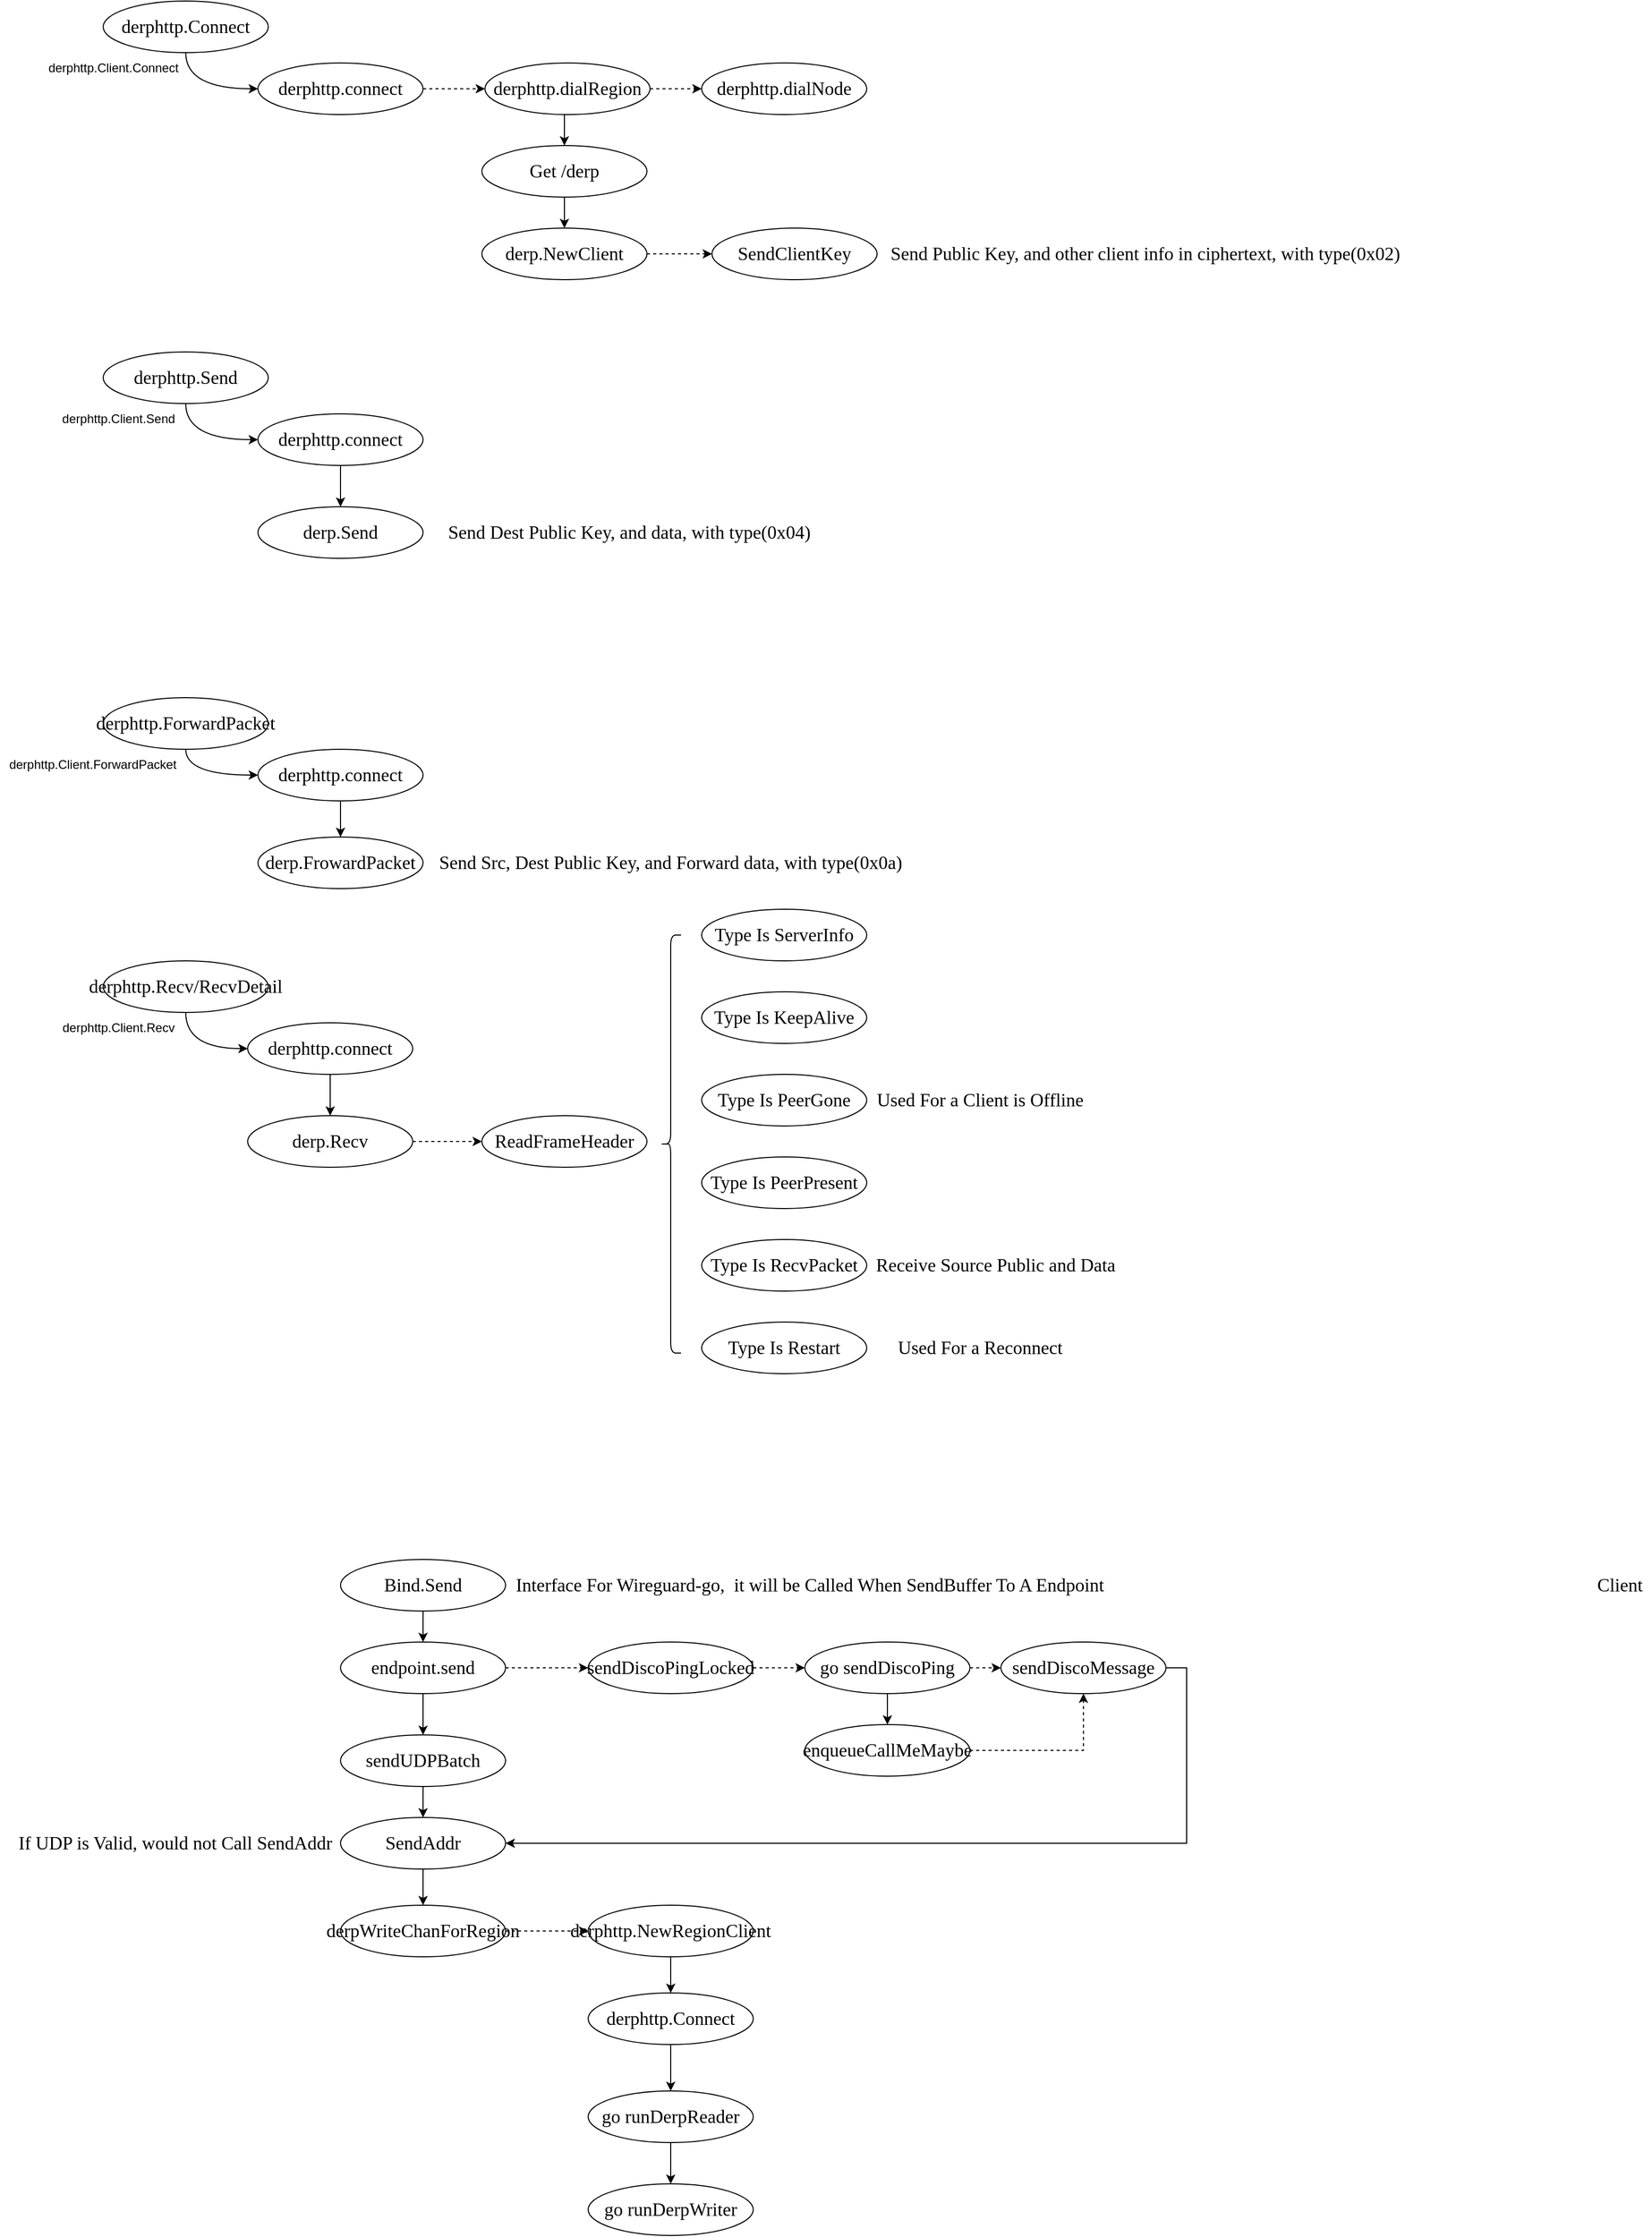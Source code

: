 <mxfile version="24.8.0">
  <diagram name="第 1 页" id="boaGlC_A0SEjg5snhlWo">
    <mxGraphModel dx="2074" dy="2267" grid="1" gridSize="10" guides="1" tooltips="1" connect="1" arrows="1" fold="1" page="1" pageScale="1" pageWidth="827" pageHeight="1169" math="0" shadow="0">
      <root>
        <mxCell id="0" />
        <mxCell id="1" parent="0" />
        <mxCell id="HHnwj9ZDeLS21Np8BCJO-74" value="" style="group" parent="1" vertex="1" connectable="0">
          <mxGeometry x="210" y="-1120" width="1370" height="1330" as="geometry" />
        </mxCell>
        <mxCell id="HHnwj9ZDeLS21Np8BCJO-12" style="edgeStyle=orthogonalEdgeStyle;rounded=0;orthogonalLoop=1;jettySize=auto;html=1;exitX=0.5;exitY=1;exitDx=0;exitDy=0;entryX=0;entryY=0.5;entryDx=0;entryDy=0;curved=1;" parent="HHnwj9ZDeLS21Np8BCJO-74" source="HHnwj9ZDeLS21Np8BCJO-9" target="HHnwj9ZDeLS21Np8BCJO-11" edge="1">
          <mxGeometry relative="1" as="geometry" />
        </mxCell>
        <mxCell id="HHnwj9ZDeLS21Np8BCJO-9" value="&lt;font style=&quot;font-size: 18px;&quot; face=&quot;Times New Roman&quot;&gt;derphttp.Connect&lt;/font&gt;" style="ellipse;whiteSpace=wrap;html=1;" parent="HHnwj9ZDeLS21Np8BCJO-74" vertex="1">
          <mxGeometry x="100" width="160" height="50" as="geometry" />
        </mxCell>
        <mxCell id="HHnwj9ZDeLS21Np8BCJO-27" style="edgeStyle=orthogonalEdgeStyle;rounded=0;orthogonalLoop=1;jettySize=auto;html=1;exitX=1;exitY=0.5;exitDx=0;exitDy=0;entryX=0;entryY=0.5;entryDx=0;entryDy=0;dashed=1;" parent="HHnwj9ZDeLS21Np8BCJO-74" source="HHnwj9ZDeLS21Np8BCJO-11" target="HHnwj9ZDeLS21Np8BCJO-18" edge="1">
          <mxGeometry relative="1" as="geometry" />
        </mxCell>
        <mxCell id="HHnwj9ZDeLS21Np8BCJO-11" value="&lt;font style=&quot;font-size: 18px;&quot; face=&quot;Times New Roman&quot;&gt;derphttp.connect&lt;/font&gt;" style="ellipse;whiteSpace=wrap;html=1;" parent="HHnwj9ZDeLS21Np8BCJO-74" vertex="1">
          <mxGeometry x="250" y="60" width="160" height="50" as="geometry" />
        </mxCell>
        <mxCell id="HHnwj9ZDeLS21Np8BCJO-14" value="derphttp.Client.Connect" style="text;html=1;align=center;verticalAlign=middle;whiteSpace=wrap;rounded=0;" parent="HHnwj9ZDeLS21Np8BCJO-74" vertex="1">
          <mxGeometry x="40" y="50" width="140" height="30" as="geometry" />
        </mxCell>
        <mxCell id="HHnwj9ZDeLS21Np8BCJO-25" style="edgeStyle=orthogonalEdgeStyle;rounded=0;orthogonalLoop=1;jettySize=auto;html=1;exitX=0.5;exitY=1;exitDx=0;exitDy=0;entryX=0.5;entryY=0;entryDx=0;entryDy=0;" parent="HHnwj9ZDeLS21Np8BCJO-74" source="HHnwj9ZDeLS21Np8BCJO-18" target="HHnwj9ZDeLS21Np8BCJO-19" edge="1">
          <mxGeometry relative="1" as="geometry" />
        </mxCell>
        <mxCell id="HHnwj9ZDeLS21Np8BCJO-29" style="edgeStyle=orthogonalEdgeStyle;rounded=0;orthogonalLoop=1;jettySize=auto;html=1;exitX=1;exitY=0.5;exitDx=0;exitDy=0;entryX=0;entryY=0.5;entryDx=0;entryDy=0;dashed=1;" parent="HHnwj9ZDeLS21Np8BCJO-74" source="HHnwj9ZDeLS21Np8BCJO-18" target="HHnwj9ZDeLS21Np8BCJO-28" edge="1">
          <mxGeometry relative="1" as="geometry" />
        </mxCell>
        <mxCell id="HHnwj9ZDeLS21Np8BCJO-18" value="&lt;font style=&quot;font-size: 18px;&quot; face=&quot;Times New Roman&quot;&gt;derphttp.dialRegion&lt;/font&gt;" style="ellipse;whiteSpace=wrap;html=1;" parent="HHnwj9ZDeLS21Np8BCJO-74" vertex="1">
          <mxGeometry x="470" y="60" width="160" height="50" as="geometry" />
        </mxCell>
        <mxCell id="HHnwj9ZDeLS21Np8BCJO-26" style="edgeStyle=orthogonalEdgeStyle;rounded=0;orthogonalLoop=1;jettySize=auto;html=1;exitX=0.5;exitY=1;exitDx=0;exitDy=0;entryX=0.5;entryY=0;entryDx=0;entryDy=0;" parent="HHnwj9ZDeLS21Np8BCJO-74" source="HHnwj9ZDeLS21Np8BCJO-19" target="HHnwj9ZDeLS21Np8BCJO-20" edge="1">
          <mxGeometry relative="1" as="geometry" />
        </mxCell>
        <mxCell id="HHnwj9ZDeLS21Np8BCJO-19" value="&lt;font style=&quot;font-size: 18px;&quot; face=&quot;Times New Roman&quot;&gt;Get /derp&lt;/font&gt;" style="ellipse;whiteSpace=wrap;html=1;" parent="HHnwj9ZDeLS21Np8BCJO-74" vertex="1">
          <mxGeometry x="467" y="140" width="160" height="50" as="geometry" />
        </mxCell>
        <mxCell id="HHnwj9ZDeLS21Np8BCJO-24" style="edgeStyle=orthogonalEdgeStyle;rounded=0;orthogonalLoop=1;jettySize=auto;html=1;exitX=1;exitY=0.5;exitDx=0;exitDy=0;entryX=0;entryY=0.5;entryDx=0;entryDy=0;dashed=1;" parent="HHnwj9ZDeLS21Np8BCJO-74" source="HHnwj9ZDeLS21Np8BCJO-20" target="HHnwj9ZDeLS21Np8BCJO-21" edge="1">
          <mxGeometry relative="1" as="geometry" />
        </mxCell>
        <mxCell id="HHnwj9ZDeLS21Np8BCJO-20" value="&lt;span style=&quot;font-family: &amp;quot;Times New Roman&amp;quot;; font-size: 18px;&quot;&gt;derp.NewClient&lt;/span&gt;" style="ellipse;whiteSpace=wrap;html=1;" parent="HHnwj9ZDeLS21Np8BCJO-74" vertex="1">
          <mxGeometry x="467" y="220" width="160" height="50" as="geometry" />
        </mxCell>
        <mxCell id="HHnwj9ZDeLS21Np8BCJO-21" value="&lt;span style=&quot;font-family: &amp;quot;Times New Roman&amp;quot;; font-size: 18px;&quot;&gt;SendClientKey&lt;/span&gt;" style="ellipse;whiteSpace=wrap;html=1;" parent="HHnwj9ZDeLS21Np8BCJO-74" vertex="1">
          <mxGeometry x="690" y="220" width="160" height="50" as="geometry" />
        </mxCell>
        <mxCell id="HHnwj9ZDeLS21Np8BCJO-23" value="&lt;font style=&quot;font-size: 18px;&quot; face=&quot;Times New Roman&quot;&gt;Send Public Key, and other client info in ciphertext, with type(0x02)&lt;/font&gt;" style="text;html=1;align=center;verticalAlign=middle;whiteSpace=wrap;rounded=0;" parent="HHnwj9ZDeLS21Np8BCJO-74" vertex="1">
          <mxGeometry x="850" y="230" width="520" height="30" as="geometry" />
        </mxCell>
        <mxCell id="HHnwj9ZDeLS21Np8BCJO-28" value="&lt;font style=&quot;font-size: 18px;&quot; face=&quot;Times New Roman&quot;&gt;derphttp.dialNode&lt;/font&gt;" style="ellipse;whiteSpace=wrap;html=1;" parent="HHnwj9ZDeLS21Np8BCJO-74" vertex="1">
          <mxGeometry x="680" y="60" width="160" height="50" as="geometry" />
        </mxCell>
        <mxCell id="HHnwj9ZDeLS21Np8BCJO-33" style="edgeStyle=orthogonalEdgeStyle;rounded=0;orthogonalLoop=1;jettySize=auto;html=1;exitX=0.5;exitY=1;exitDx=0;exitDy=0;entryX=0;entryY=0.5;entryDx=0;entryDy=0;curved=1;" parent="HHnwj9ZDeLS21Np8BCJO-74" source="HHnwj9ZDeLS21Np8BCJO-30" target="HHnwj9ZDeLS21Np8BCJO-32" edge="1">
          <mxGeometry relative="1" as="geometry" />
        </mxCell>
        <mxCell id="HHnwj9ZDeLS21Np8BCJO-30" value="&lt;font style=&quot;font-size: 18px;&quot; face=&quot;Times New Roman&quot;&gt;derphttp.Send&lt;/font&gt;" style="ellipse;whiteSpace=wrap;html=1;" parent="HHnwj9ZDeLS21Np8BCJO-74" vertex="1">
          <mxGeometry x="100" y="340" width="160" height="50" as="geometry" />
        </mxCell>
        <mxCell id="HHnwj9ZDeLS21Np8BCJO-36" style="edgeStyle=orthogonalEdgeStyle;rounded=0;orthogonalLoop=1;jettySize=auto;html=1;exitX=0.5;exitY=1;exitDx=0;exitDy=0;entryX=0.5;entryY=0;entryDx=0;entryDy=0;" parent="HHnwj9ZDeLS21Np8BCJO-74" source="HHnwj9ZDeLS21Np8BCJO-32" target="HHnwj9ZDeLS21Np8BCJO-35" edge="1">
          <mxGeometry relative="1" as="geometry" />
        </mxCell>
        <mxCell id="HHnwj9ZDeLS21Np8BCJO-32" value="&lt;font style=&quot;font-size: 18px;&quot; face=&quot;Times New Roman&quot;&gt;derphttp.connect&lt;/font&gt;" style="ellipse;whiteSpace=wrap;html=1;" parent="HHnwj9ZDeLS21Np8BCJO-74" vertex="1">
          <mxGeometry x="250" y="400" width="160" height="50" as="geometry" />
        </mxCell>
        <mxCell id="HHnwj9ZDeLS21Np8BCJO-34" value="derphttp.Client.Send" style="text;html=1;align=center;verticalAlign=middle;whiteSpace=wrap;rounded=0;" parent="HHnwj9ZDeLS21Np8BCJO-74" vertex="1">
          <mxGeometry x="50" y="390" width="130" height="30" as="geometry" />
        </mxCell>
        <mxCell id="HHnwj9ZDeLS21Np8BCJO-35" value="&lt;font style=&quot;font-size: 18px;&quot; face=&quot;Times New Roman&quot;&gt;derp.Send&lt;/font&gt;" style="ellipse;whiteSpace=wrap;html=1;" parent="HHnwj9ZDeLS21Np8BCJO-74" vertex="1">
          <mxGeometry x="250" y="490" width="160" height="50" as="geometry" />
        </mxCell>
        <mxCell id="HHnwj9ZDeLS21Np8BCJO-38" value="&lt;font style=&quot;font-size: 18px;&quot; face=&quot;Times New Roman&quot;&gt;Send Dest Public Key, and data, with type(0x04)&lt;/font&gt;" style="text;html=1;align=center;verticalAlign=middle;whiteSpace=wrap;rounded=0;" parent="HHnwj9ZDeLS21Np8BCJO-74" vertex="1">
          <mxGeometry x="410" y="500" width="400" height="30" as="geometry" />
        </mxCell>
        <mxCell id="HHnwj9ZDeLS21Np8BCJO-45" style="edgeStyle=orthogonalEdgeStyle;rounded=0;orthogonalLoop=1;jettySize=auto;html=1;exitX=0.5;exitY=1;exitDx=0;exitDy=0;entryX=0;entryY=0.5;entryDx=0;entryDy=0;curved=1;" parent="HHnwj9ZDeLS21Np8BCJO-74" source="HHnwj9ZDeLS21Np8BCJO-39" target="HHnwj9ZDeLS21Np8BCJO-43" edge="1">
          <mxGeometry relative="1" as="geometry" />
        </mxCell>
        <mxCell id="HHnwj9ZDeLS21Np8BCJO-39" value="&lt;font style=&quot;font-size: 18px;&quot; face=&quot;Times New Roman&quot;&gt;derphttp.ForwardPacket&lt;/font&gt;" style="ellipse;whiteSpace=wrap;html=1;" parent="HHnwj9ZDeLS21Np8BCJO-74" vertex="1">
          <mxGeometry x="100" y="675" width="160" height="50" as="geometry" />
        </mxCell>
        <mxCell id="HHnwj9ZDeLS21Np8BCJO-42" value="derphttp.Client.ForwardPacket" style="text;html=1;align=center;verticalAlign=middle;whiteSpace=wrap;rounded=0;" parent="HHnwj9ZDeLS21Np8BCJO-74" vertex="1">
          <mxGeometry y="725" width="180" height="30" as="geometry" />
        </mxCell>
        <mxCell id="HHnwj9ZDeLS21Np8BCJO-47" style="edgeStyle=orthogonalEdgeStyle;rounded=0;orthogonalLoop=1;jettySize=auto;html=1;exitX=0.5;exitY=1;exitDx=0;exitDy=0;" parent="HHnwj9ZDeLS21Np8BCJO-74" source="HHnwj9ZDeLS21Np8BCJO-43" target="HHnwj9ZDeLS21Np8BCJO-46" edge="1">
          <mxGeometry relative="1" as="geometry" />
        </mxCell>
        <mxCell id="HHnwj9ZDeLS21Np8BCJO-43" value="&lt;font style=&quot;font-size: 18px;&quot; face=&quot;Times New Roman&quot;&gt;derphttp.connect&lt;/font&gt;" style="ellipse;whiteSpace=wrap;html=1;" parent="HHnwj9ZDeLS21Np8BCJO-74" vertex="1">
          <mxGeometry x="250" y="725" width="160" height="50" as="geometry" />
        </mxCell>
        <mxCell id="HHnwj9ZDeLS21Np8BCJO-46" value="&lt;font style=&quot;font-size: 18px;&quot; face=&quot;Times New Roman&quot;&gt;derp.FrowardPacket&lt;/font&gt;" style="ellipse;whiteSpace=wrap;html=1;" parent="HHnwj9ZDeLS21Np8BCJO-74" vertex="1">
          <mxGeometry x="250" y="810" width="160" height="50" as="geometry" />
        </mxCell>
        <mxCell id="HHnwj9ZDeLS21Np8BCJO-48" value="&lt;font style=&quot;font-size: 18px;&quot; face=&quot;Times New Roman&quot;&gt;Send Src, Dest Public Key, and Forward data, with type(0x0a)&lt;/font&gt;" style="text;html=1;align=center;verticalAlign=middle;whiteSpace=wrap;rounded=0;" parent="HHnwj9ZDeLS21Np8BCJO-74" vertex="1">
          <mxGeometry x="410" y="820" width="480" height="30" as="geometry" />
        </mxCell>
        <mxCell id="HHnwj9ZDeLS21Np8BCJO-53" style="edgeStyle=orthogonalEdgeStyle;rounded=0;orthogonalLoop=1;jettySize=auto;html=1;exitX=0.5;exitY=1;exitDx=0;exitDy=0;entryX=0;entryY=0.5;entryDx=0;entryDy=0;curved=1;" parent="HHnwj9ZDeLS21Np8BCJO-74" source="HHnwj9ZDeLS21Np8BCJO-49" target="HHnwj9ZDeLS21Np8BCJO-52" edge="1">
          <mxGeometry relative="1" as="geometry" />
        </mxCell>
        <mxCell id="HHnwj9ZDeLS21Np8BCJO-49" value="&lt;font style=&quot;font-size: 18px;&quot; face=&quot;Times New Roman&quot;&gt;derphttp.Recv/RecvDetail&lt;/font&gt;" style="ellipse;whiteSpace=wrap;html=1;" parent="HHnwj9ZDeLS21Np8BCJO-74" vertex="1">
          <mxGeometry x="100" y="930" width="160" height="50" as="geometry" />
        </mxCell>
        <mxCell id="HHnwj9ZDeLS21Np8BCJO-56" style="edgeStyle=orthogonalEdgeStyle;rounded=0;orthogonalLoop=1;jettySize=auto;html=1;exitX=0.5;exitY=1;exitDx=0;exitDy=0;entryX=0.5;entryY=0;entryDx=0;entryDy=0;" parent="HHnwj9ZDeLS21Np8BCJO-74" source="HHnwj9ZDeLS21Np8BCJO-52" target="HHnwj9ZDeLS21Np8BCJO-55" edge="1">
          <mxGeometry relative="1" as="geometry" />
        </mxCell>
        <mxCell id="HHnwj9ZDeLS21Np8BCJO-52" value="&lt;font style=&quot;font-size: 18px;&quot; face=&quot;Times New Roman&quot;&gt;derphttp.connect&lt;/font&gt;" style="ellipse;whiteSpace=wrap;html=1;" parent="HHnwj9ZDeLS21Np8BCJO-74" vertex="1">
          <mxGeometry x="240" y="990" width="160" height="50" as="geometry" />
        </mxCell>
        <mxCell id="HHnwj9ZDeLS21Np8BCJO-54" value="derphttp.Client.Recv" style="text;html=1;align=center;verticalAlign=middle;whiteSpace=wrap;rounded=0;" parent="HHnwj9ZDeLS21Np8BCJO-74" vertex="1">
          <mxGeometry x="50" y="980" width="130" height="30" as="geometry" />
        </mxCell>
        <mxCell id="HHnwj9ZDeLS21Np8BCJO-73" style="edgeStyle=orthogonalEdgeStyle;rounded=0;orthogonalLoop=1;jettySize=auto;html=1;exitX=1;exitY=0.5;exitDx=0;exitDy=0;entryX=0;entryY=0.5;entryDx=0;entryDy=0;dashed=1;" parent="HHnwj9ZDeLS21Np8BCJO-74" source="HHnwj9ZDeLS21Np8BCJO-55" target="HHnwj9ZDeLS21Np8BCJO-58" edge="1">
          <mxGeometry relative="1" as="geometry" />
        </mxCell>
        <mxCell id="HHnwj9ZDeLS21Np8BCJO-55" value="&lt;font style=&quot;font-size: 18px;&quot; face=&quot;Times New Roman&quot;&gt;derp.Recv&lt;/font&gt;" style="ellipse;whiteSpace=wrap;html=1;" parent="HHnwj9ZDeLS21Np8BCJO-74" vertex="1">
          <mxGeometry x="240" y="1080" width="160" height="50" as="geometry" />
        </mxCell>
        <mxCell id="HHnwj9ZDeLS21Np8BCJO-58" value="&lt;font style=&quot;font-size: 18px;&quot; face=&quot;Times New Roman&quot;&gt;ReadFrameHeader&lt;/font&gt;" style="ellipse;whiteSpace=wrap;html=1;" parent="HHnwj9ZDeLS21Np8BCJO-74" vertex="1">
          <mxGeometry x="467" y="1080" width="160" height="50" as="geometry" />
        </mxCell>
        <mxCell id="HHnwj9ZDeLS21Np8BCJO-72" value="" style="group" parent="HHnwj9ZDeLS21Np8BCJO-74" vertex="1" connectable="0">
          <mxGeometry x="640" y="880" width="450" height="450" as="geometry" />
        </mxCell>
        <mxCell id="HHnwj9ZDeLS21Np8BCJO-60" value="" style="shape=curlyBracket;whiteSpace=wrap;html=1;rounded=1;labelPosition=left;verticalLabelPosition=middle;align=right;verticalAlign=middle;" parent="HHnwj9ZDeLS21Np8BCJO-72" vertex="1">
          <mxGeometry y="25" width="20" height="405" as="geometry" />
        </mxCell>
        <mxCell id="HHnwj9ZDeLS21Np8BCJO-61" value="&lt;font style=&quot;font-size: 18px;&quot; face=&quot;Times New Roman&quot;&gt;Type Is ServerInfo&lt;/font&gt;" style="ellipse;whiteSpace=wrap;html=1;" parent="HHnwj9ZDeLS21Np8BCJO-72" vertex="1">
          <mxGeometry x="40" width="160" height="50" as="geometry" />
        </mxCell>
        <mxCell id="HHnwj9ZDeLS21Np8BCJO-62" value="&lt;font style=&quot;font-size: 18px;&quot; face=&quot;Times New Roman&quot;&gt;Type Is KeepAlive&lt;/font&gt;" style="ellipse;whiteSpace=wrap;html=1;" parent="HHnwj9ZDeLS21Np8BCJO-72" vertex="1">
          <mxGeometry x="40" y="80" width="160" height="50" as="geometry" />
        </mxCell>
        <mxCell id="HHnwj9ZDeLS21Np8BCJO-65" value="&lt;font style=&quot;font-size: 18px;&quot; face=&quot;Times New Roman&quot;&gt;Type Is PeerGone&lt;/font&gt;" style="ellipse;whiteSpace=wrap;html=1;" parent="HHnwj9ZDeLS21Np8BCJO-72" vertex="1">
          <mxGeometry x="40" y="160" width="160" height="50" as="geometry" />
        </mxCell>
        <mxCell id="HHnwj9ZDeLS21Np8BCJO-66" value="&lt;font style=&quot;font-size: 18px;&quot; face=&quot;Times New Roman&quot;&gt;Used For a Client is Offline&lt;/font&gt;" style="text;html=1;align=center;verticalAlign=middle;whiteSpace=wrap;rounded=0;" parent="HHnwj9ZDeLS21Np8BCJO-72" vertex="1">
          <mxGeometry x="200" y="170" width="220" height="30" as="geometry" />
        </mxCell>
        <mxCell id="HHnwj9ZDeLS21Np8BCJO-67" value="&lt;font style=&quot;font-size: 18px;&quot; face=&quot;Times New Roman&quot;&gt;Type Is PeerPresent&lt;/font&gt;" style="ellipse;whiteSpace=wrap;html=1;" parent="HHnwj9ZDeLS21Np8BCJO-72" vertex="1">
          <mxGeometry x="40" y="240" width="160" height="50" as="geometry" />
        </mxCell>
        <mxCell id="HHnwj9ZDeLS21Np8BCJO-68" value="&lt;font style=&quot;font-size: 18px;&quot; face=&quot;Times New Roman&quot;&gt;Type Is RecvPacket&lt;/font&gt;" style="ellipse;whiteSpace=wrap;html=1;" parent="HHnwj9ZDeLS21Np8BCJO-72" vertex="1">
          <mxGeometry x="40" y="320" width="160" height="50" as="geometry" />
        </mxCell>
        <mxCell id="HHnwj9ZDeLS21Np8BCJO-69" value="&lt;font style=&quot;font-size: 18px;&quot; face=&quot;Times New Roman&quot;&gt;Receive Source Public and Data&lt;/font&gt;" style="text;html=1;align=center;verticalAlign=middle;whiteSpace=wrap;rounded=0;" parent="HHnwj9ZDeLS21Np8BCJO-72" vertex="1">
          <mxGeometry x="200" y="330" width="250" height="30" as="geometry" />
        </mxCell>
        <mxCell id="HHnwj9ZDeLS21Np8BCJO-70" value="&lt;font style=&quot;font-size: 18px;&quot; face=&quot;Times New Roman&quot;&gt;Type Is Restart&lt;/font&gt;" style="ellipse;whiteSpace=wrap;html=1;" parent="HHnwj9ZDeLS21Np8BCJO-72" vertex="1">
          <mxGeometry x="40" y="400" width="160" height="50" as="geometry" />
        </mxCell>
        <mxCell id="HHnwj9ZDeLS21Np8BCJO-71" value="&lt;font style=&quot;font-size: 18px;&quot; face=&quot;Times New Roman&quot;&gt;Used For a Reconnect&lt;/font&gt;" style="text;html=1;align=center;verticalAlign=middle;whiteSpace=wrap;rounded=0;" parent="HHnwj9ZDeLS21Np8BCJO-72" vertex="1">
          <mxGeometry x="200" y="410" width="220" height="30" as="geometry" />
        </mxCell>
        <mxCell id="oFC3k6cB1DwRkjMcpZ91-2" style="edgeStyle=orthogonalEdgeStyle;rounded=0;orthogonalLoop=1;jettySize=auto;html=1;exitX=1;exitY=0.5;exitDx=0;exitDy=0;entryX=0;entryY=0.5;entryDx=0;entryDy=0;dashed=1;" edge="1" parent="1" source="HHnwj9ZDeLS21Np8BCJO-130" target="oFC3k6cB1DwRkjMcpZ91-1">
          <mxGeometry relative="1" as="geometry" />
        </mxCell>
        <mxCell id="HHnwj9ZDeLS21Np8BCJO-130" value="&lt;font face=&quot;Times New Roman&quot;&gt;&lt;span style=&quot;font-size: 18px;&quot;&gt;derpWriteChanForRegion&lt;/span&gt;&lt;/font&gt;" style="ellipse;whiteSpace=wrap;html=1;" parent="1" vertex="1">
          <mxGeometry x="540" y="725" width="160" height="50" as="geometry" />
        </mxCell>
        <mxCell id="HHnwj9ZDeLS21Np8BCJO-136" style="edgeStyle=orthogonalEdgeStyle;rounded=0;orthogonalLoop=1;jettySize=auto;html=1;exitX=0.5;exitY=1;exitDx=0;exitDy=0;entryX=0.5;entryY=0;entryDx=0;entryDy=0;" parent="1" source="HHnwj9ZDeLS21Np8BCJO-132" target="HHnwj9ZDeLS21Np8BCJO-134" edge="1">
          <mxGeometry relative="1" as="geometry" />
        </mxCell>
        <mxCell id="HHnwj9ZDeLS21Np8BCJO-132" value="&lt;font style=&quot;font-size: 18px;&quot; face=&quot;Times New Roman&quot;&gt;derphttp.Connect&lt;/font&gt;" style="ellipse;whiteSpace=wrap;html=1;" parent="1" vertex="1">
          <mxGeometry x="780" y="810" width="160" height="50" as="geometry" />
        </mxCell>
        <mxCell id="HHnwj9ZDeLS21Np8BCJO-137" style="edgeStyle=orthogonalEdgeStyle;rounded=0;orthogonalLoop=1;jettySize=auto;html=1;exitX=0.5;exitY=1;exitDx=0;exitDy=0;entryX=0.5;entryY=0;entryDx=0;entryDy=0;" parent="1" source="HHnwj9ZDeLS21Np8BCJO-134" target="HHnwj9ZDeLS21Np8BCJO-135" edge="1">
          <mxGeometry relative="1" as="geometry" />
        </mxCell>
        <mxCell id="HHnwj9ZDeLS21Np8BCJO-134" value="&lt;font style=&quot;font-size: 18px;&quot; face=&quot;Times New Roman&quot;&gt;go runDerpReader&lt;/font&gt;" style="ellipse;whiteSpace=wrap;html=1;" parent="1" vertex="1">
          <mxGeometry x="780" y="905" width="160" height="50" as="geometry" />
        </mxCell>
        <mxCell id="HHnwj9ZDeLS21Np8BCJO-135" value="&lt;font style=&quot;font-size: 18px;&quot; face=&quot;Times New Roman&quot;&gt;go runDerpWriter&lt;/font&gt;" style="ellipse;whiteSpace=wrap;html=1;" parent="1" vertex="1">
          <mxGeometry x="780" y="995" width="160" height="50" as="geometry" />
        </mxCell>
        <mxCell id="HHnwj9ZDeLS21Np8BCJO-139" style="edgeStyle=orthogonalEdgeStyle;rounded=0;orthogonalLoop=1;jettySize=auto;html=1;exitX=0.5;exitY=1;exitDx=0;exitDy=0;entryX=0.5;entryY=0;entryDx=0;entryDy=0;" parent="1" source="HHnwj9ZDeLS21Np8BCJO-138" target="HHnwj9ZDeLS21Np8BCJO-130" edge="1">
          <mxGeometry relative="1" as="geometry" />
        </mxCell>
        <mxCell id="HHnwj9ZDeLS21Np8BCJO-138" value="&lt;font face=&quot;Times New Roman&quot;&gt;&lt;span style=&quot;font-size: 18px;&quot;&gt;SendAddr&lt;/span&gt;&lt;/font&gt;" style="ellipse;whiteSpace=wrap;html=1;" parent="1" vertex="1">
          <mxGeometry x="540" y="640" width="160" height="50" as="geometry" />
        </mxCell>
        <mxCell id="HHnwj9ZDeLS21Np8BCJO-146" style="edgeStyle=orthogonalEdgeStyle;rounded=0;orthogonalLoop=1;jettySize=auto;html=1;exitX=1;exitY=0.5;exitDx=0;exitDy=0;entryX=0;entryY=0.5;entryDx=0;entryDy=0;dashed=1;" parent="1" source="HHnwj9ZDeLS21Np8BCJO-140" target="HHnwj9ZDeLS21Np8BCJO-145" edge="1">
          <mxGeometry relative="1" as="geometry" />
        </mxCell>
        <mxCell id="HHnwj9ZDeLS21Np8BCJO-157" style="edgeStyle=orthogonalEdgeStyle;rounded=0;orthogonalLoop=1;jettySize=auto;html=1;exitX=0.5;exitY=1;exitDx=0;exitDy=0;" parent="1" source="HHnwj9ZDeLS21Np8BCJO-140" target="HHnwj9ZDeLS21Np8BCJO-156" edge="1">
          <mxGeometry relative="1" as="geometry" />
        </mxCell>
        <mxCell id="HHnwj9ZDeLS21Np8BCJO-140" value="&lt;font face=&quot;Times New Roman&quot;&gt;&lt;span style=&quot;font-size: 18px;&quot;&gt;endpoint.send&lt;/span&gt;&lt;/font&gt;" style="ellipse;whiteSpace=wrap;html=1;" parent="1" vertex="1">
          <mxGeometry x="540" y="470" width="160" height="50" as="geometry" />
        </mxCell>
        <mxCell id="HHnwj9ZDeLS21Np8BCJO-144" style="edgeStyle=orthogonalEdgeStyle;rounded=0;orthogonalLoop=1;jettySize=auto;html=1;exitX=0.5;exitY=1;exitDx=0;exitDy=0;entryX=0.5;entryY=0;entryDx=0;entryDy=0;" parent="1" source="HHnwj9ZDeLS21Np8BCJO-142" target="HHnwj9ZDeLS21Np8BCJO-140" edge="1">
          <mxGeometry relative="1" as="geometry" />
        </mxCell>
        <mxCell id="HHnwj9ZDeLS21Np8BCJO-142" value="&lt;font face=&quot;Times New Roman&quot;&gt;&lt;span style=&quot;font-size: 18px;&quot;&gt;Bind.Send&lt;/span&gt;&lt;/font&gt;" style="ellipse;whiteSpace=wrap;html=1;" parent="1" vertex="1">
          <mxGeometry x="540" y="390" width="160" height="50" as="geometry" />
        </mxCell>
        <mxCell id="HHnwj9ZDeLS21Np8BCJO-143" value="&lt;font face=&quot;Times New Roman&quot;&gt;&lt;span style=&quot;font-size: 18px;&quot;&gt;Interface For Wireguard-go,&amp;nbsp; it will be Called When SendBuffer To A Endpoint&lt;/span&gt;&lt;/font&gt;" style="text;html=1;align=center;verticalAlign=middle;whiteSpace=wrap;rounded=0;" parent="1" vertex="1">
          <mxGeometry x="690" y="400" width="610" height="30" as="geometry" />
        </mxCell>
        <mxCell id="HHnwj9ZDeLS21Np8BCJO-151" style="edgeStyle=orthogonalEdgeStyle;rounded=0;orthogonalLoop=1;jettySize=auto;html=1;exitX=1;exitY=0.5;exitDx=0;exitDy=0;entryX=0;entryY=0.5;entryDx=0;entryDy=0;dashed=1;" parent="1" source="HHnwj9ZDeLS21Np8BCJO-145" target="HHnwj9ZDeLS21Np8BCJO-147" edge="1">
          <mxGeometry relative="1" as="geometry" />
        </mxCell>
        <mxCell id="HHnwj9ZDeLS21Np8BCJO-145" value="&lt;font face=&quot;Times New Roman&quot;&gt;&lt;span style=&quot;font-size: 18px;&quot;&gt;sendDiscoPingLocked&lt;/span&gt;&lt;/font&gt;" style="ellipse;whiteSpace=wrap;html=1;" parent="1" vertex="1">
          <mxGeometry x="780" y="470" width="160" height="50" as="geometry" />
        </mxCell>
        <mxCell id="HHnwj9ZDeLS21Np8BCJO-150" style="edgeStyle=orthogonalEdgeStyle;rounded=0;orthogonalLoop=1;jettySize=auto;html=1;exitX=1;exitY=0.5;exitDx=0;exitDy=0;entryX=0;entryY=0.5;entryDx=0;entryDy=0;dashed=1;" parent="1" source="HHnwj9ZDeLS21Np8BCJO-147" target="HHnwj9ZDeLS21Np8BCJO-148" edge="1">
          <mxGeometry relative="1" as="geometry" />
        </mxCell>
        <mxCell id="HHnwj9ZDeLS21Np8BCJO-153" style="edgeStyle=orthogonalEdgeStyle;rounded=0;orthogonalLoop=1;jettySize=auto;html=1;exitX=0.5;exitY=1;exitDx=0;exitDy=0;entryX=0.5;entryY=0;entryDx=0;entryDy=0;" parent="1" source="HHnwj9ZDeLS21Np8BCJO-147" target="HHnwj9ZDeLS21Np8BCJO-152" edge="1">
          <mxGeometry relative="1" as="geometry" />
        </mxCell>
        <mxCell id="HHnwj9ZDeLS21Np8BCJO-147" value="&lt;font face=&quot;Times New Roman&quot;&gt;&lt;span style=&quot;font-size: 18px;&quot;&gt;go sendDiscoPing&lt;/span&gt;&lt;/font&gt;" style="ellipse;whiteSpace=wrap;html=1;" parent="1" vertex="1">
          <mxGeometry x="990" y="470" width="160" height="50" as="geometry" />
        </mxCell>
        <mxCell id="HHnwj9ZDeLS21Np8BCJO-161" style="edgeStyle=orthogonalEdgeStyle;rounded=0;orthogonalLoop=1;jettySize=auto;html=1;exitX=1;exitY=0.5;exitDx=0;exitDy=0;entryX=1;entryY=0.5;entryDx=0;entryDy=0;" parent="1" source="HHnwj9ZDeLS21Np8BCJO-148" target="HHnwj9ZDeLS21Np8BCJO-138" edge="1">
          <mxGeometry relative="1" as="geometry" />
        </mxCell>
        <mxCell id="HHnwj9ZDeLS21Np8BCJO-148" value="&lt;font face=&quot;Times New Roman&quot;&gt;&lt;span style=&quot;font-size: 18px;&quot;&gt;sendDiscoMessage&lt;/span&gt;&lt;/font&gt;" style="ellipse;whiteSpace=wrap;html=1;" parent="1" vertex="1">
          <mxGeometry x="1180" y="470" width="160" height="50" as="geometry" />
        </mxCell>
        <mxCell id="HHnwj9ZDeLS21Np8BCJO-155" style="edgeStyle=orthogonalEdgeStyle;rounded=0;orthogonalLoop=1;jettySize=auto;html=1;exitX=1;exitY=0.5;exitDx=0;exitDy=0;entryX=0.5;entryY=1;entryDx=0;entryDy=0;dashed=1;" parent="1" source="HHnwj9ZDeLS21Np8BCJO-152" target="HHnwj9ZDeLS21Np8BCJO-148" edge="1">
          <mxGeometry relative="1" as="geometry" />
        </mxCell>
        <mxCell id="HHnwj9ZDeLS21Np8BCJO-152" value="&lt;font face=&quot;Times New Roman&quot;&gt;&lt;span style=&quot;font-size: 18px;&quot;&gt;enqueueCallMeMaybe&lt;/span&gt;&lt;/font&gt;" style="ellipse;whiteSpace=wrap;html=1;" parent="1" vertex="1">
          <mxGeometry x="990" y="550" width="160" height="50" as="geometry" />
        </mxCell>
        <mxCell id="HHnwj9ZDeLS21Np8BCJO-158" style="edgeStyle=orthogonalEdgeStyle;rounded=0;orthogonalLoop=1;jettySize=auto;html=1;exitX=0.5;exitY=1;exitDx=0;exitDy=0;entryX=0.5;entryY=0;entryDx=0;entryDy=0;" parent="1" source="HHnwj9ZDeLS21Np8BCJO-156" target="HHnwj9ZDeLS21Np8BCJO-138" edge="1">
          <mxGeometry relative="1" as="geometry" />
        </mxCell>
        <mxCell id="HHnwj9ZDeLS21Np8BCJO-156" value="&lt;font face=&quot;Times New Roman&quot;&gt;&lt;span style=&quot;font-size: 18px;&quot;&gt;sendUDPBatch&lt;/span&gt;&lt;/font&gt;" style="ellipse;whiteSpace=wrap;html=1;" parent="1" vertex="1">
          <mxGeometry x="540" y="560" width="160" height="50" as="geometry" />
        </mxCell>
        <mxCell id="HHnwj9ZDeLS21Np8BCJO-159" value="&lt;font face=&quot;Times New Roman&quot;&gt;&lt;span style=&quot;font-size: 18px;&quot;&gt;If UDP is Valid, would not Call SendAddr&lt;/span&gt;&lt;/font&gt;" style="text;html=1;align=center;verticalAlign=middle;whiteSpace=wrap;rounded=0;" parent="1" vertex="1">
          <mxGeometry x="220" y="650" width="320" height="30" as="geometry" />
        </mxCell>
        <mxCell id="oFC3k6cB1DwRkjMcpZ91-3" style="edgeStyle=orthogonalEdgeStyle;rounded=0;orthogonalLoop=1;jettySize=auto;html=1;exitX=0.5;exitY=1;exitDx=0;exitDy=0;entryX=0.5;entryY=0;entryDx=0;entryDy=0;" edge="1" parent="1" source="oFC3k6cB1DwRkjMcpZ91-1" target="HHnwj9ZDeLS21Np8BCJO-132">
          <mxGeometry relative="1" as="geometry" />
        </mxCell>
        <mxCell id="oFC3k6cB1DwRkjMcpZ91-1" value="&lt;font style=&quot;font-size: 18px;&quot; face=&quot;Times New Roman&quot;&gt;derphttp.NewRegionClient&lt;/font&gt;" style="ellipse;whiteSpace=wrap;html=1;" vertex="1" parent="1">
          <mxGeometry x="780" y="725" width="160" height="50" as="geometry" />
        </mxCell>
        <mxCell id="oFC3k6cB1DwRkjMcpZ91-4" value="&lt;font style=&quot;font-size: 18px;&quot; face=&quot;Times New Roman&quot;&gt;Client&lt;/font&gt;" style="text;html=1;align=center;verticalAlign=middle;whiteSpace=wrap;rounded=0;" vertex="1" parent="1">
          <mxGeometry x="1750" y="400" width="60" height="30" as="geometry" />
        </mxCell>
      </root>
    </mxGraphModel>
  </diagram>
</mxfile>
